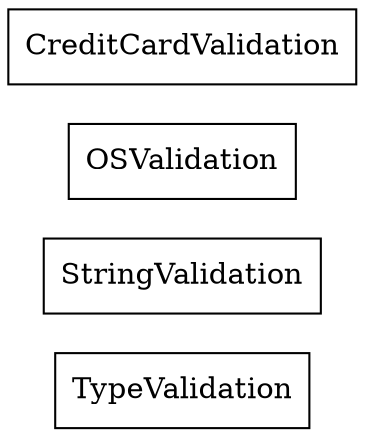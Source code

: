 strict digraph class_diagram {
  rankdir=LR;
  TypeTypeValidation[
    label="TypeValidation",
    URL="TypeValidation.html",
    tooltip="com.sekati.validate.TypeValidation",
    shape="record"
  ];
  TypeStringValidation[
    label="StringValidation",
    URL="StringValidation.html",
    tooltip="com.sekati.validate.StringValidation",
    shape="record"
  ];
  TypeOSValidation[
    label="OSValidation",
    URL="OSValidation.html",
    tooltip="com.sekati.validate.OSValidation",
    shape="record"
  ];
  TypeCreditCardValidation[
    label="CreditCardValidation",
    URL="CreditCardValidation.html",
    tooltip="com.sekati.validate.CreditCardValidation",
    shape="record"
  ];
}
